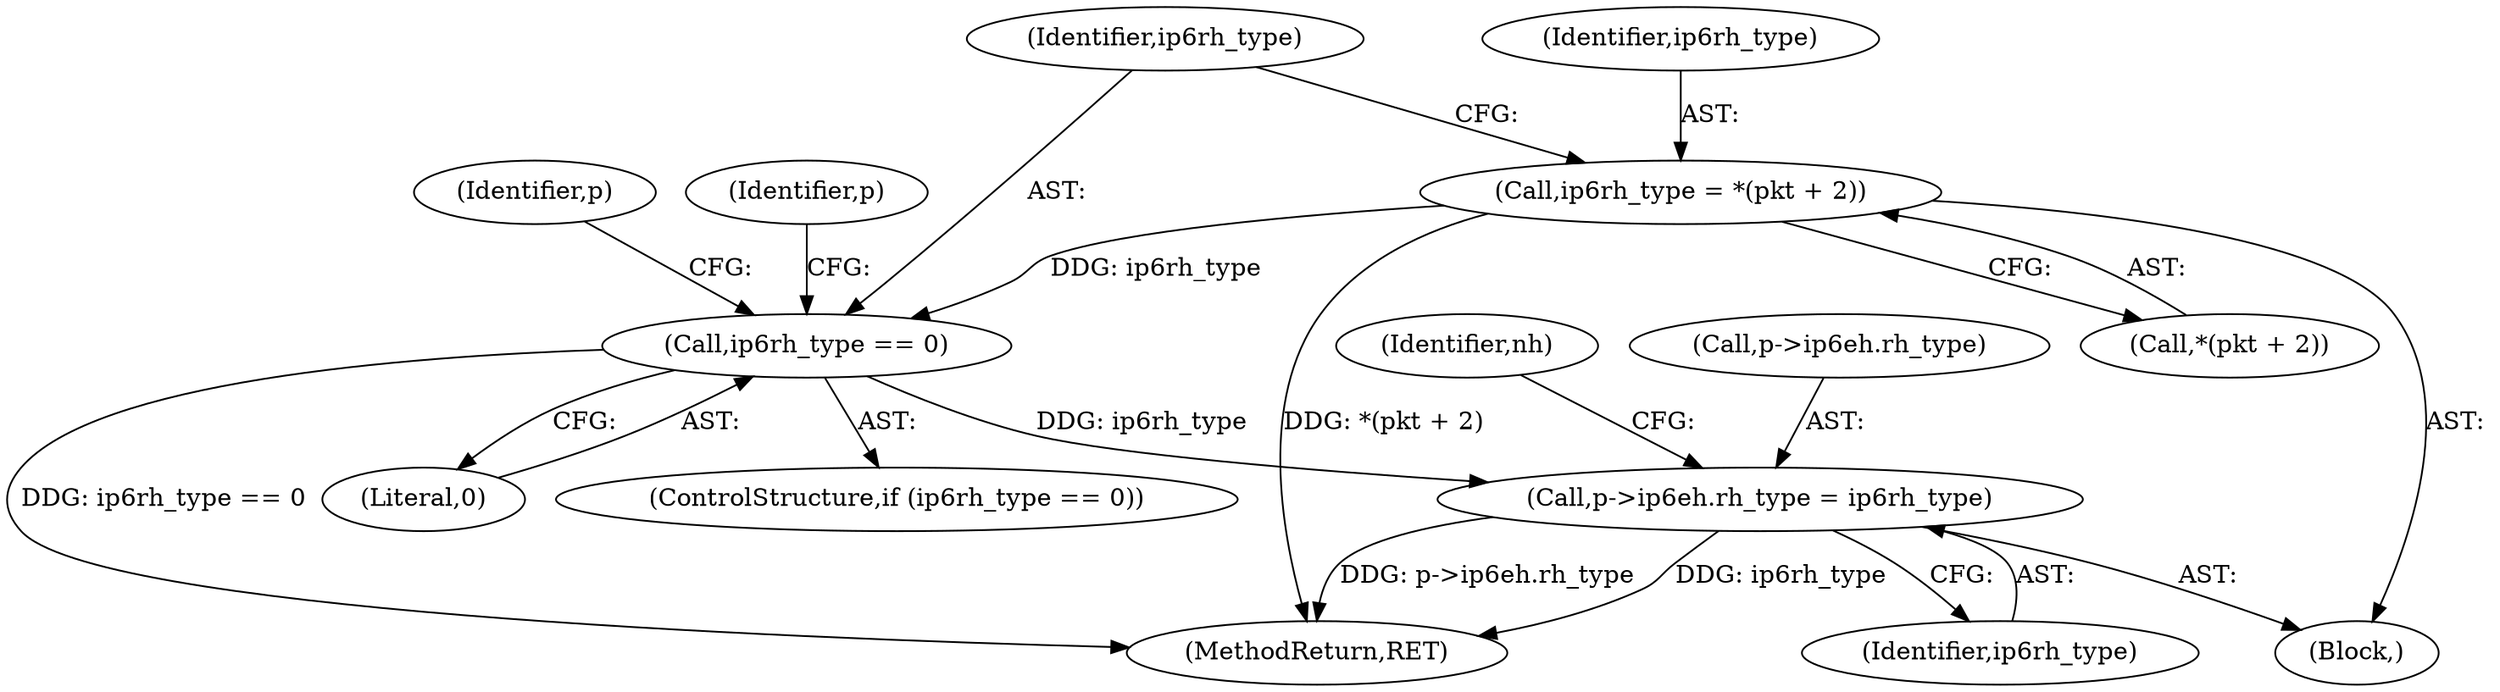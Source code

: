 digraph "0_suricata_11f3659f64a4e42e90cb3c09fcef66894205aefe@pointer" {
"1000320" [label="(Call,p->ip6eh.rh_type = ip6rh_type)"];
"1000313" [label="(Call,ip6rh_type == 0)"];
"1000306" [label="(Call,ip6rh_type = *(pkt + 2))"];
"1000318" [label="(Identifier,p)"];
"1000323" [label="(Identifier,p)"];
"1000308" [label="(Call,*(pkt + 2))"];
"1001090" [label="(MethodReturn,RET)"];
"1000211" [label="(Block,)"];
"1000314" [label="(Identifier,ip6rh_type)"];
"1000307" [label="(Identifier,ip6rh_type)"];
"1000312" [label="(ControlStructure,if (ip6rh_type == 0))"];
"1000326" [label="(Identifier,ip6rh_type)"];
"1000321" [label="(Call,p->ip6eh.rh_type)"];
"1000306" [label="(Call,ip6rh_type = *(pkt + 2))"];
"1000313" [label="(Call,ip6rh_type == 0)"];
"1000320" [label="(Call,p->ip6eh.rh_type = ip6rh_type)"];
"1000328" [label="(Identifier,nh)"];
"1000315" [label="(Literal,0)"];
"1000320" -> "1000211"  [label="AST: "];
"1000320" -> "1000326"  [label="CFG: "];
"1000321" -> "1000320"  [label="AST: "];
"1000326" -> "1000320"  [label="AST: "];
"1000328" -> "1000320"  [label="CFG: "];
"1000320" -> "1001090"  [label="DDG: ip6rh_type"];
"1000320" -> "1001090"  [label="DDG: p->ip6eh.rh_type"];
"1000313" -> "1000320"  [label="DDG: ip6rh_type"];
"1000313" -> "1000312"  [label="AST: "];
"1000313" -> "1000315"  [label="CFG: "];
"1000314" -> "1000313"  [label="AST: "];
"1000315" -> "1000313"  [label="AST: "];
"1000318" -> "1000313"  [label="CFG: "];
"1000323" -> "1000313"  [label="CFG: "];
"1000313" -> "1001090"  [label="DDG: ip6rh_type == 0"];
"1000306" -> "1000313"  [label="DDG: ip6rh_type"];
"1000306" -> "1000211"  [label="AST: "];
"1000306" -> "1000308"  [label="CFG: "];
"1000307" -> "1000306"  [label="AST: "];
"1000308" -> "1000306"  [label="AST: "];
"1000314" -> "1000306"  [label="CFG: "];
"1000306" -> "1001090"  [label="DDG: *(pkt + 2)"];
}
